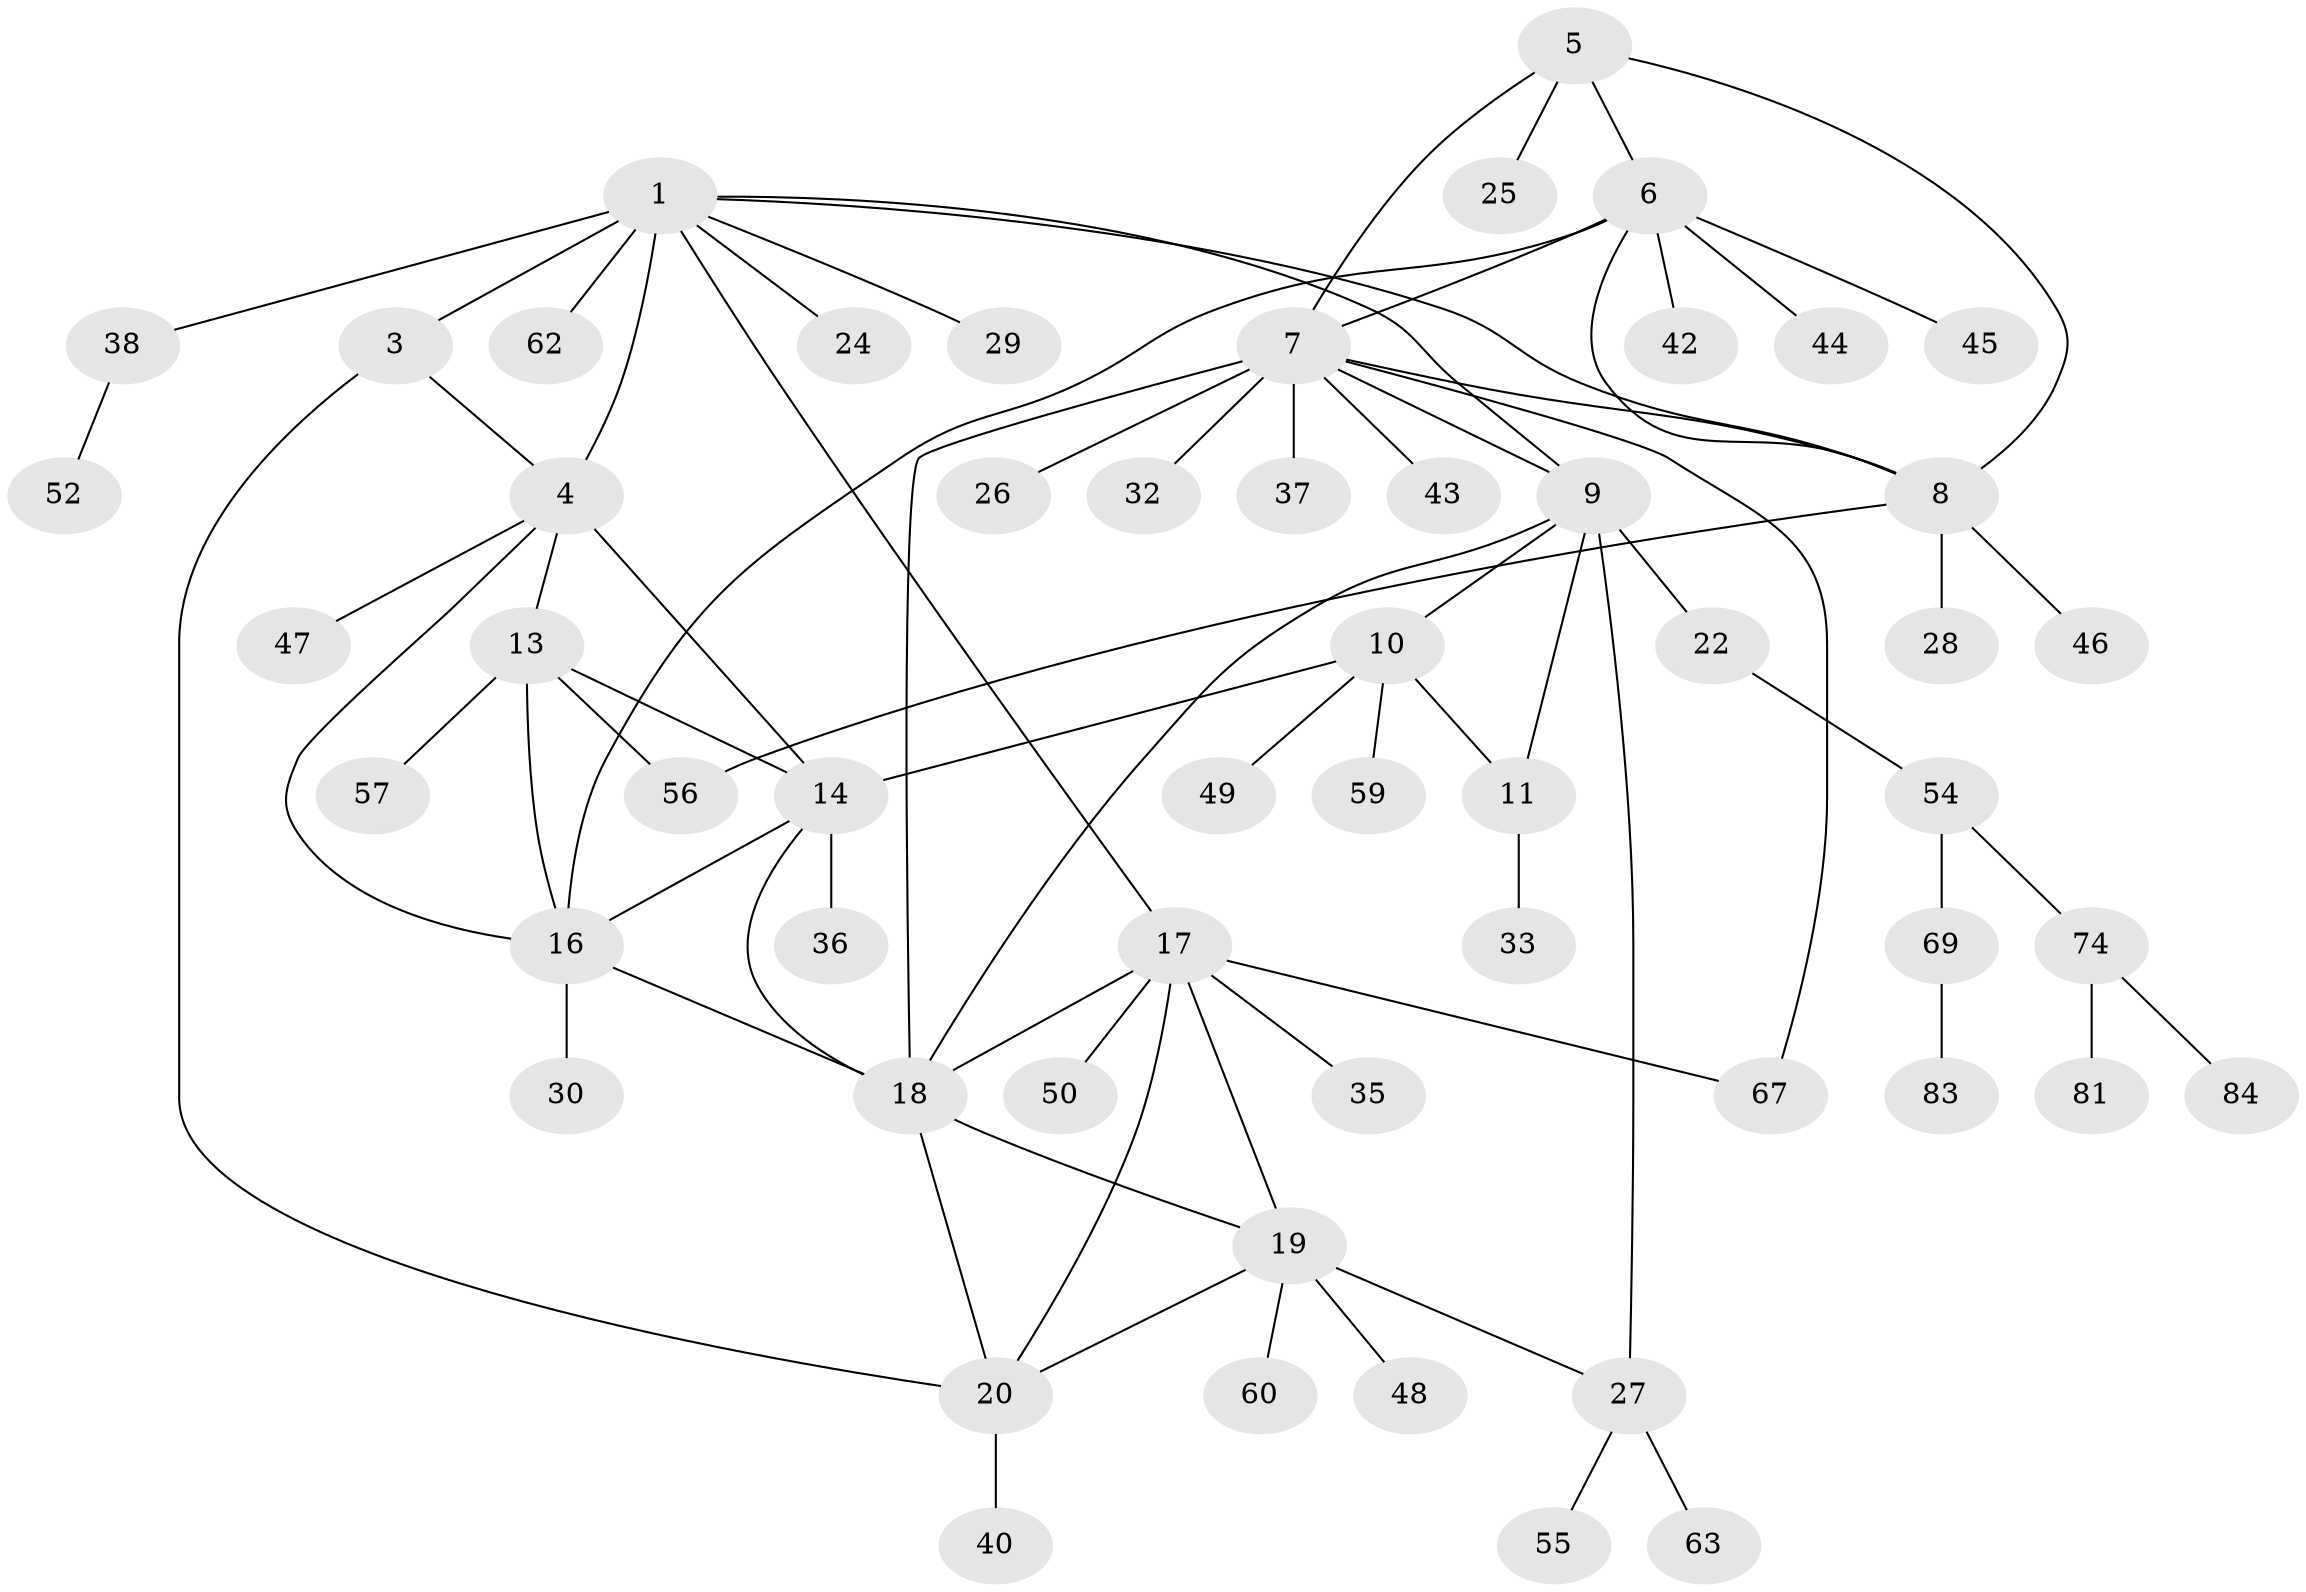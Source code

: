 // original degree distribution, {6: 0.05952380952380952, 7: 0.07142857142857142, 5: 0.03571428571428571, 8: 0.03571428571428571, 11: 0.011904761904761904, 3: 0.047619047619047616, 4: 0.03571428571428571, 1: 0.5238095238095238, 2: 0.17857142857142858}
// Generated by graph-tools (version 1.1) at 2025/42/03/06/25 10:42:08]
// undirected, 56 vertices, 77 edges
graph export_dot {
graph [start="1"]
  node [color=gray90,style=filled];
  1 [super="+2"];
  3 [super="+73"];
  4 [super="+15"];
  5 [super="+23"];
  6 [super="+21"];
  7 [super="+75"];
  8 [super="+61"];
  9 [super="+41"];
  10 [super="+31"];
  11 [super="+12"];
  13 [super="+68"];
  14 [super="+39"];
  16 [super="+65"];
  17 [super="+58"];
  18 [super="+70"];
  19 [super="+78"];
  20 [super="+51"];
  22 [super="+79"];
  24;
  25;
  26;
  27 [super="+34"];
  28;
  29;
  30 [super="+64"];
  32;
  33;
  35 [super="+82"];
  36;
  37;
  38;
  40;
  42;
  43;
  44;
  45;
  46;
  47 [super="+66"];
  48;
  49;
  50 [super="+53"];
  52;
  54 [super="+77"];
  55 [super="+71"];
  56 [super="+76"];
  57;
  59;
  60;
  62;
  63;
  67;
  69 [super="+72"];
  74 [super="+80"];
  81;
  83;
  84;
  1 -- 3 [weight=2];
  1 -- 4 [weight=2];
  1 -- 24;
  1 -- 38;
  1 -- 62;
  1 -- 17;
  1 -- 8;
  1 -- 9;
  1 -- 29;
  3 -- 4;
  3 -- 20;
  4 -- 47;
  4 -- 16;
  4 -- 13;
  4 -- 14 [weight=2];
  5 -- 6;
  5 -- 7;
  5 -- 8;
  5 -- 25;
  6 -- 7;
  6 -- 8;
  6 -- 16;
  6 -- 42;
  6 -- 44;
  6 -- 45;
  7 -- 8;
  7 -- 9;
  7 -- 18;
  7 -- 26;
  7 -- 32;
  7 -- 37;
  7 -- 43;
  7 -- 67;
  8 -- 28;
  8 -- 46;
  8 -- 56;
  9 -- 10;
  9 -- 11 [weight=2];
  9 -- 18;
  9 -- 22;
  9 -- 27;
  10 -- 11 [weight=2];
  10 -- 14;
  10 -- 49;
  10 -- 59;
  11 -- 33;
  13 -- 14;
  13 -- 16;
  13 -- 56;
  13 -- 57;
  14 -- 16;
  14 -- 36;
  14 -- 18;
  16 -- 18;
  16 -- 30;
  17 -- 18;
  17 -- 19;
  17 -- 20;
  17 -- 35;
  17 -- 50;
  17 -- 67;
  18 -- 19;
  18 -- 20;
  19 -- 20;
  19 -- 27;
  19 -- 48;
  19 -- 60;
  20 -- 40;
  22 -- 54;
  27 -- 55;
  27 -- 63;
  38 -- 52;
  54 -- 69;
  54 -- 74;
  69 -- 83;
  74 -- 84;
  74 -- 81;
}
